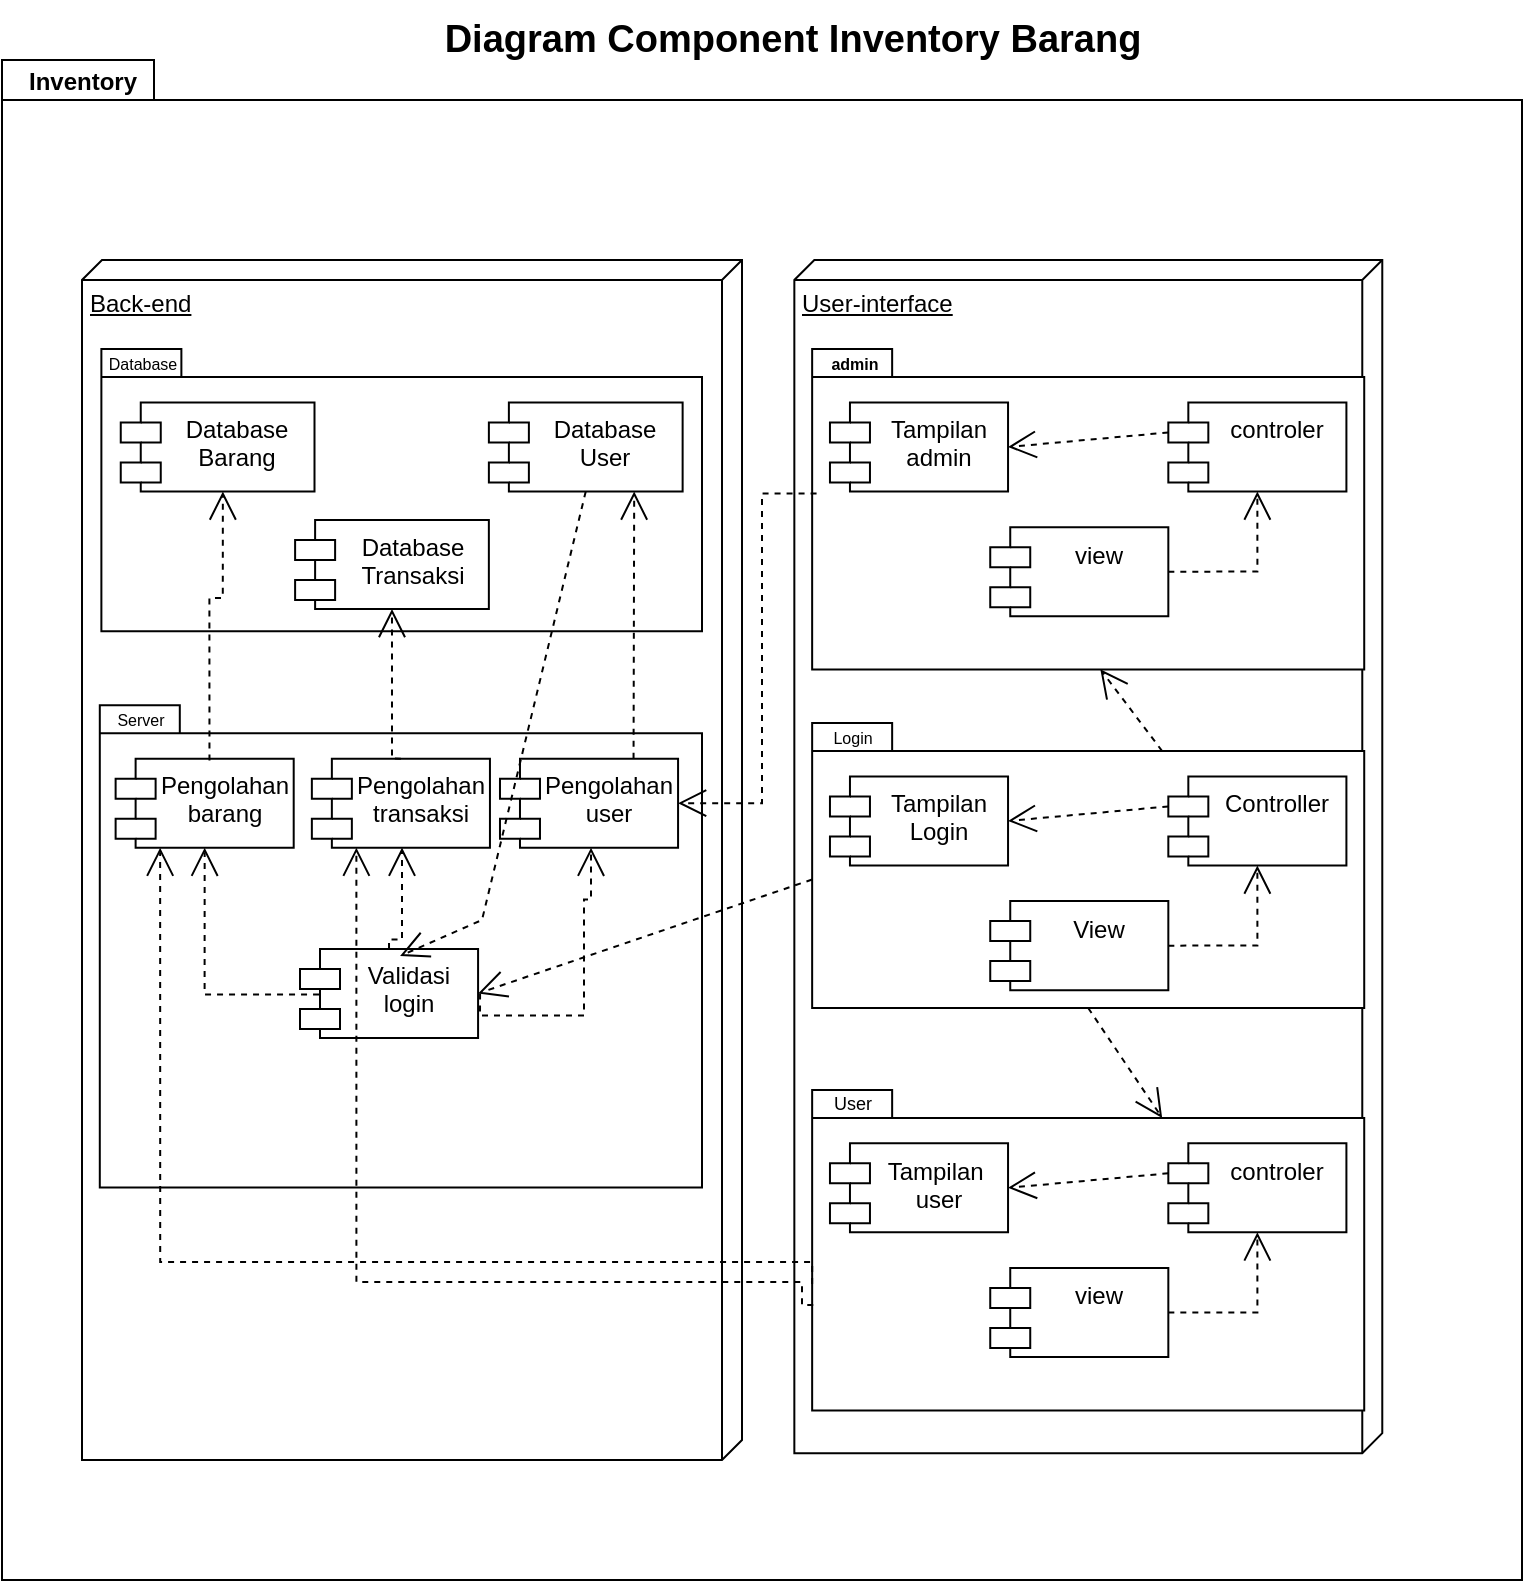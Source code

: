 <mxfile version="26.0.2">
  <diagram name="Page-1" id="b5b7bab2-c9e2-2cf4-8b2a-24fd1a2a6d21">
    <mxGraphModel dx="880" dy="434" grid="1" gridSize="10" guides="1" tooltips="1" connect="1" arrows="1" fold="1" page="1" pageScale="1" pageWidth="827" pageHeight="1169" background="none" math="0" shadow="0">
      <root>
        <mxCell id="0" />
        <mxCell id="1" parent="0" />
        <mxCell id="ecqd3dv0WwiQIUdbboKw-64" value="" style="shape=folder;fontStyle=1;spacingTop=10;tabWidth=40;tabHeight=20;tabPosition=left;html=1;whiteSpace=wrap;" parent="1" vertex="1">
          <mxGeometry x="50" y="40" width="760" height="760" as="geometry" />
        </mxCell>
        <mxCell id="ecqd3dv0WwiQIUdbboKw-63" value="" style="group" parent="1" vertex="1" connectable="0">
          <mxGeometry x="90" y="140" width="650.14" height="600" as="geometry" />
        </mxCell>
        <mxCell id="ecqd3dv0WwiQIUdbboKw-3" value="Back-end" style="verticalAlign=top;align=left;spacingTop=8;spacingLeft=2;spacingRight=12;shape=cube;size=10;direction=south;fontStyle=4;html=1;whiteSpace=wrap;" parent="ecqd3dv0WwiQIUdbboKw-63" vertex="1">
          <mxGeometry width="330" height="600" as="geometry" />
        </mxCell>
        <mxCell id="ecqd3dv0WwiQIUdbboKw-13" value="" style="group" parent="ecqd3dv0WwiQIUdbboKw-63" vertex="1" connectable="0">
          <mxGeometry y="35.62" width="310" height="150" as="geometry" />
        </mxCell>
        <mxCell id="ecqd3dv0WwiQIUdbboKw-6" value="" style="shape=folder;fontStyle=1;spacingTop=10;tabWidth=40;tabHeight=14;tabPosition=left;html=1;whiteSpace=wrap;" parent="ecqd3dv0WwiQIUdbboKw-13" vertex="1">
          <mxGeometry x="9.69" y="8.9" width="300.31" height="141.1" as="geometry" />
        </mxCell>
        <mxCell id="ecqd3dv0WwiQIUdbboKw-7" value="&lt;font style=&quot;font-size: 8px;&quot;&gt;Database&lt;/font&gt;" style="text;html=1;align=center;verticalAlign=middle;resizable=0;points=[];autosize=1;strokeColor=none;fillColor=none;" parent="ecqd3dv0WwiQIUdbboKw-13" vertex="1">
          <mxGeometry width="60" height="30" as="geometry" />
        </mxCell>
        <mxCell id="ecqd3dv0WwiQIUdbboKw-8" value="Database Barang" style="shape=module;align=left;spacingLeft=20;align=center;verticalAlign=top;whiteSpace=wrap;html=1;" parent="ecqd3dv0WwiQIUdbboKw-13" vertex="1">
          <mxGeometry x="19.375" y="35.618" width="96.875" height="44.523" as="geometry" />
        </mxCell>
        <mxCell id="ecqd3dv0WwiQIUdbboKw-9" value="Database User" style="shape=module;align=left;spacingLeft=20;align=center;verticalAlign=top;whiteSpace=wrap;html=1;" parent="ecqd3dv0WwiQIUdbboKw-13" vertex="1">
          <mxGeometry x="203.438" y="35.618" width="96.875" height="44.523" as="geometry" />
        </mxCell>
        <mxCell id="zsHRjRNGqq08LrbUNraX-6" value="Database Transaksi" style="shape=module;align=left;spacingLeft=20;align=center;verticalAlign=top;whiteSpace=wrap;html=1;" parent="ecqd3dv0WwiQIUdbboKw-13" vertex="1">
          <mxGeometry x="106.557" y="94.378" width="96.875" height="44.523" as="geometry" />
        </mxCell>
        <mxCell id="ecqd3dv0WwiQIUdbboKw-14" value="" style="group" parent="ecqd3dv0WwiQIUdbboKw-63" vertex="1" connectable="0">
          <mxGeometry y="213.704" width="310" height="250" as="geometry" />
        </mxCell>
        <mxCell id="ecqd3dv0WwiQIUdbboKw-15" value="" style="shape=folder;fontStyle=1;spacingTop=10;tabWidth=40;tabHeight=14;tabPosition=left;html=1;whiteSpace=wrap;" parent="ecqd3dv0WwiQIUdbboKw-14" vertex="1">
          <mxGeometry x="8.9" y="8.9" width="301.1" height="241.1" as="geometry" />
        </mxCell>
        <mxCell id="ecqd3dv0WwiQIUdbboKw-16" value="&lt;font style=&quot;font-size: 8px;&quot;&gt;Server&lt;/font&gt;" style="text;html=1;align=center;verticalAlign=middle;resizable=0;points=[];autosize=1;strokeColor=none;fillColor=none;" parent="ecqd3dv0WwiQIUdbboKw-14" vertex="1">
          <mxGeometry x="4.452" width="50" height="30" as="geometry" />
        </mxCell>
        <mxCell id="ecqd3dv0WwiQIUdbboKw-17" value="Pengolahan barang" style="shape=module;align=left;spacingLeft=20;align=center;verticalAlign=top;whiteSpace=wrap;html=1;" parent="ecqd3dv0WwiQIUdbboKw-14" vertex="1">
          <mxGeometry x="16.809" y="35.617" width="89.043" height="44.522" as="geometry" />
        </mxCell>
        <mxCell id="ecqd3dv0WwiQIUdbboKw-18" value="Validasi login" style="shape=module;align=left;spacingLeft=20;align=center;verticalAlign=top;whiteSpace=wrap;html=1;" parent="ecqd3dv0WwiQIUdbboKw-14" vertex="1">
          <mxGeometry x="108.998" y="130.738" width="89.043" height="44.522" as="geometry" />
        </mxCell>
        <mxCell id="ecqd3dv0WwiQIUdbboKw-19" value="Pengolahan user" style="shape=module;align=left;spacingLeft=20;align=center;verticalAlign=top;whiteSpace=wrap;html=1;" parent="ecqd3dv0WwiQIUdbboKw-14" vertex="1">
          <mxGeometry x="208.991" y="35.617" width="89.043" height="44.522" as="geometry" />
        </mxCell>
        <mxCell id="ecqd3dv0WwiQIUdbboKw-21" value="" style="endArrow=open;endSize=12;dashed=1;html=1;rounded=0;entryX=0.5;entryY=1;entryDx=0;entryDy=0;exitX=0.107;exitY=0.513;exitDx=0;exitDy=0;exitPerimeter=0;edgeStyle=orthogonalEdgeStyle;" parent="ecqd3dv0WwiQIUdbboKw-14" source="ecqd3dv0WwiQIUdbboKw-18" target="ecqd3dv0WwiQIUdbboKw-17" edge="1">
          <mxGeometry width="160" relative="1" as="geometry">
            <mxPoint x="80.139" y="80.139" as="sourcePoint" />
            <mxPoint x="26.713" y="120.208" as="targetPoint" />
            <Array as="points">
              <mxPoint x="61" y="154" />
            </Array>
          </mxGeometry>
        </mxCell>
        <mxCell id="zsHRjRNGqq08LrbUNraX-1" value="Pengolahan transaksi" style="shape=module;align=left;spacingLeft=20;align=center;verticalAlign=top;whiteSpace=wrap;html=1;" parent="ecqd3dv0WwiQIUdbboKw-14" vertex="1">
          <mxGeometry x="114.931" y="35.617" width="89.043" height="44.522" as="geometry" />
        </mxCell>
        <mxCell id="zsHRjRNGqq08LrbUNraX-17" value="" style="endArrow=open;endSize=12;dashed=1;html=1;rounded=0;entryX=0.5;entryY=1;entryDx=0;entryDy=0;exitX=1;exitY=0.5;exitDx=0;exitDy=0;edgeStyle=orthogonalEdgeStyle;" parent="ecqd3dv0WwiQIUdbboKw-14" edge="1">
          <mxGeometry width="160" relative="1" as="geometry">
            <mxPoint x="199.041" y="152.998" as="sourcePoint" />
            <mxPoint x="254.512" y="80.139" as="targetPoint" />
            <Array as="points">
              <mxPoint x="199" y="164" />
              <mxPoint x="251" y="164" />
              <mxPoint x="251" y="106" />
              <mxPoint x="255" y="106" />
            </Array>
          </mxGeometry>
        </mxCell>
        <mxCell id="zsHRjRNGqq08LrbUNraX-19" value="" style="endArrow=open;endSize=12;dashed=1;html=1;rounded=0;entryX=0.5;entryY=1;entryDx=0;entryDy=0;exitX=0.5;exitY=0;exitDx=0;exitDy=0;edgeStyle=orthogonalEdgeStyle;" parent="ecqd3dv0WwiQIUdbboKw-14" source="ecqd3dv0WwiQIUdbboKw-18" target="zsHRjRNGqq08LrbUNraX-1" edge="1">
          <mxGeometry width="160" relative="1" as="geometry">
            <mxPoint x="129" y="164" as="sourcePoint" />
            <mxPoint x="71" y="90" as="targetPoint" />
            <Array as="points">
              <mxPoint x="153" y="126" />
              <mxPoint x="160" y="126" />
              <mxPoint x="160" y="80" />
            </Array>
          </mxGeometry>
        </mxCell>
        <mxCell id="ecqd3dv0WwiQIUdbboKw-23" value="" style="endArrow=open;endSize=12;dashed=1;html=1;rounded=0;entryX=0.527;entryY=1;entryDx=0;entryDy=0;exitX=0.527;exitY=0.02;exitDx=0;exitDy=0;exitPerimeter=0;edgeStyle=orthogonalEdgeStyle;entryPerimeter=0;" parent="ecqd3dv0WwiQIUdbboKw-63" source="ecqd3dv0WwiQIUdbboKw-17" target="ecqd3dv0WwiQIUdbboKw-8" edge="1">
          <mxGeometry width="160" relative="1" as="geometry">
            <mxPoint x="106.852" y="169.182" as="sourcePoint" />
            <mxPoint x="61.44" y="128.222" as="targetPoint" />
            <Array as="points">
              <mxPoint x="64" y="169" />
              <mxPoint x="70" y="169" />
            </Array>
          </mxGeometry>
        </mxCell>
        <mxCell id="ecqd3dv0WwiQIUdbboKw-28" value="" style="endArrow=open;endSize=12;dashed=1;html=1;rounded=0;entryX=0.75;entryY=1;entryDx=0;entryDy=0;exitX=0.75;exitY=0;exitDx=0;exitDy=0;" parent="ecqd3dv0WwiQIUdbboKw-63" source="ecqd3dv0WwiQIUdbboKw-19" target="ecqd3dv0WwiQIUdbboKw-9" edge="1">
          <mxGeometry width="160" relative="1" as="geometry">
            <mxPoint x="106.852" y="320.556" as="sourcePoint" />
            <mxPoint x="249.321" y="320.556" as="targetPoint" />
          </mxGeometry>
        </mxCell>
        <mxCell id="ecqd3dv0WwiQIUdbboKw-29" value="User-interface" style="verticalAlign=top;align=left;spacingTop=8;spacingLeft=2;spacingRight=12;shape=cube;size=10;direction=south;fontStyle=4;html=1;whiteSpace=wrap;" parent="ecqd3dv0WwiQIUdbboKw-63" vertex="1">
          <mxGeometry x="356.173" width="293.967" height="596.59" as="geometry" />
        </mxCell>
        <mxCell id="ecqd3dv0WwiQIUdbboKw-30" value="" style="group" parent="ecqd3dv0WwiQIUdbboKw-63" vertex="1" connectable="0">
          <mxGeometry x="356.173" y="35.617" width="284.938" height="169.182" as="geometry" />
        </mxCell>
        <mxCell id="ecqd3dv0WwiQIUdbboKw-31" value="" style="shape=folder;fontStyle=1;spacingTop=10;tabWidth=40;tabHeight=14;tabPosition=left;html=1;whiteSpace=wrap;" parent="ecqd3dv0WwiQIUdbboKw-30" vertex="1">
          <mxGeometry x="8.904" y="8.904" width="276.034" height="160.278" as="geometry" />
        </mxCell>
        <mxCell id="ecqd3dv0WwiQIUdbboKw-32" value="&lt;font style=&quot;&quot; size=&quot;1&quot;&gt;&lt;span style=&quot;font-size: 8px;&quot;&gt;admin&lt;/span&gt;&lt;/font&gt;" style="text;html=1;align=center;verticalAlign=middle;resizable=0;points=[];autosize=1;strokeColor=none;fillColor=none;fontStyle=1" parent="ecqd3dv0WwiQIUdbboKw-30" vertex="1">
          <mxGeometry x="4.452" width="50" height="30" as="geometry" />
        </mxCell>
        <mxCell id="ecqd3dv0WwiQIUdbboKw-33" value="Tampilan admin" style="shape=module;align=left;spacingLeft=20;align=center;verticalAlign=top;whiteSpace=wrap;html=1;" parent="ecqd3dv0WwiQIUdbboKw-30" vertex="1">
          <mxGeometry x="17.809" y="35.617" width="89.043" height="44.522" as="geometry" />
        </mxCell>
        <mxCell id="ecqd3dv0WwiQIUdbboKw-34" value="controler" style="shape=module;align=left;spacingLeft=20;align=center;verticalAlign=top;whiteSpace=wrap;html=1;" parent="ecqd3dv0WwiQIUdbboKw-30" vertex="1">
          <mxGeometry x="186.991" y="35.617" width="89.043" height="44.522" as="geometry" />
        </mxCell>
        <mxCell id="ecqd3dv0WwiQIUdbboKw-45" value="view" style="shape=module;align=left;spacingLeft=20;align=center;verticalAlign=top;whiteSpace=wrap;html=1;" parent="ecqd3dv0WwiQIUdbboKw-30" vertex="1">
          <mxGeometry x="97.948" y="97.948" width="89.043" height="44.522" as="geometry" />
        </mxCell>
        <mxCell id="ecqd3dv0WwiQIUdbboKw-46" value="" style="endArrow=open;endSize=12;dashed=1;html=1;rounded=0;entryX=0.5;entryY=1;entryDx=0;entryDy=0;exitX=1;exitY=0.5;exitDx=0;exitDy=0;edgeStyle=orthogonalEdgeStyle;" parent="ecqd3dv0WwiQIUdbboKw-30" source="ecqd3dv0WwiQIUdbboKw-45" target="ecqd3dv0WwiQIUdbboKw-34" edge="1">
          <mxGeometry width="160" relative="1" as="geometry">
            <mxPoint x="-89.043" y="240.417" as="sourcePoint" />
            <mxPoint x="53.426" y="240.417" as="targetPoint" />
          </mxGeometry>
        </mxCell>
        <mxCell id="ecqd3dv0WwiQIUdbboKw-47" value="" style="endArrow=open;endSize=12;dashed=1;html=1;rounded=0;entryX=1;entryY=0.5;entryDx=0;entryDy=0;exitX=0;exitY=0;exitDx=0;exitDy=15;exitPerimeter=0;" parent="ecqd3dv0WwiQIUdbboKw-30" source="ecqd3dv0WwiQIUdbboKw-34" target="ecqd3dv0WwiQIUdbboKw-33" edge="1">
          <mxGeometry width="160" relative="1" as="geometry">
            <mxPoint x="-89.043" y="240.417" as="sourcePoint" />
            <mxPoint x="53.426" y="240.417" as="targetPoint" />
          </mxGeometry>
        </mxCell>
        <mxCell id="ecqd3dv0WwiQIUdbboKw-35" value="" style="group" parent="ecqd3dv0WwiQIUdbboKw-63" vertex="1" connectable="0">
          <mxGeometry x="356.173" y="293.843" width="284.938" height="151.374" as="geometry" />
        </mxCell>
        <mxCell id="ecqd3dv0WwiQIUdbboKw-36" value="" style="shape=folder;fontStyle=1;spacingTop=10;tabWidth=40;tabHeight=14;tabPosition=left;html=1;whiteSpace=wrap;" parent="ecqd3dv0WwiQIUdbboKw-35" vertex="1">
          <mxGeometry x="8.904" y="-62.33" width="276.034" height="142.469" as="geometry" />
        </mxCell>
        <mxCell id="ecqd3dv0WwiQIUdbboKw-38" value="Tampilan Login" style="shape=module;align=left;spacingLeft=20;align=center;verticalAlign=top;whiteSpace=wrap;html=1;" parent="ecqd3dv0WwiQIUdbboKw-35" vertex="1">
          <mxGeometry x="17.809" y="-35.617" width="89.043" height="44.522" as="geometry" />
        </mxCell>
        <mxCell id="ecqd3dv0WwiQIUdbboKw-39" value="View" style="shape=module;align=left;spacingLeft=20;align=center;verticalAlign=top;whiteSpace=wrap;html=1;" parent="ecqd3dv0WwiQIUdbboKw-35" vertex="1">
          <mxGeometry x="97.948" y="26.713" width="89.043" height="44.522" as="geometry" />
        </mxCell>
        <mxCell id="ecqd3dv0WwiQIUdbboKw-40" value="Controller" style="shape=module;align=left;spacingLeft=20;align=center;verticalAlign=top;whiteSpace=wrap;html=1;" parent="ecqd3dv0WwiQIUdbboKw-35" vertex="1">
          <mxGeometry x="186.991" y="-35.617" width="89.043" height="44.522" as="geometry" />
        </mxCell>
        <mxCell id="ecqd3dv0WwiQIUdbboKw-41" value="" style="endArrow=open;endSize=12;dashed=1;html=1;rounded=0;entryX=0.5;entryY=1;entryDx=0;entryDy=0;exitX=1;exitY=0.5;exitDx=0;exitDy=0;edgeStyle=orthogonalEdgeStyle;" parent="ecqd3dv0WwiQIUdbboKw-35" source="ecqd3dv0WwiQIUdbboKw-39" target="ecqd3dv0WwiQIUdbboKw-40" edge="1">
          <mxGeometry width="160" relative="1" as="geometry">
            <mxPoint x="80.139" y="8.904" as="sourcePoint" />
            <mxPoint x="26.713" y="48.974" as="targetPoint" />
            <Array as="points">
              <mxPoint x="231.512" y="48.974" />
            </Array>
          </mxGeometry>
        </mxCell>
        <mxCell id="ecqd3dv0WwiQIUdbboKw-62" value="" style="endArrow=open;endSize=12;dashed=1;html=1;rounded=0;entryX=1;entryY=0.5;entryDx=0;entryDy=0;exitX=0;exitY=0;exitDx=0;exitDy=15;exitPerimeter=0;" parent="ecqd3dv0WwiQIUdbboKw-35" source="ecqd3dv0WwiQIUdbboKw-40" target="ecqd3dv0WwiQIUdbboKw-38" edge="1">
          <mxGeometry width="160" relative="1" as="geometry">
            <mxPoint x="195.895" y="170.073" as="sourcePoint" />
            <mxPoint x="115.756" y="178.977" as="targetPoint" />
          </mxGeometry>
        </mxCell>
        <mxCell id="ecqd3dv0WwiQIUdbboKw-48" value="" style="endArrow=open;endSize=12;dashed=1;html=1;rounded=0;entryX=1;entryY=0.5;entryDx=0;entryDy=0;exitX=0.008;exitY=0.451;exitDx=0;exitDy=0;exitPerimeter=0;edgeStyle=orthogonalEdgeStyle;" parent="ecqd3dv0WwiQIUdbboKw-63" source="ecqd3dv0WwiQIUdbboKw-31" target="ecqd3dv0WwiQIUdbboKw-19" edge="1">
          <mxGeometry width="160" relative="1" as="geometry">
            <mxPoint x="302.747" y="320.556" as="sourcePoint" />
            <mxPoint x="445.216" y="320.556" as="targetPoint" />
            <Array as="points">
              <mxPoint x="340" y="117" />
              <mxPoint x="340" y="272" />
            </Array>
          </mxGeometry>
        </mxCell>
        <mxCell id="ecqd3dv0WwiQIUdbboKw-37" value="&lt;font style=&quot;font-size: 8px;&quot;&gt;Login&lt;/font&gt;" style="text;html=1;align=center;verticalAlign=middle;resizable=0;points=[];autosize=1;strokeColor=none;fillColor=none;fontStyle=0" parent="ecqd3dv0WwiQIUdbboKw-63" vertex="1">
          <mxGeometry x="365.077" y="222.608" width="40" height="30" as="geometry" />
        </mxCell>
        <mxCell id="ecqd3dv0WwiQIUdbboKw-51" value="" style="endArrow=open;endSize=12;dashed=1;html=1;rounded=0;entryX=0.522;entryY=0.999;entryDx=0;entryDy=0;entryPerimeter=0;exitX=0;exitY=0;exitDx=175;exitDy=14;exitPerimeter=0;" parent="ecqd3dv0WwiQIUdbboKw-63" source="ecqd3dv0WwiQIUdbboKw-36" target="ecqd3dv0WwiQIUdbboKw-31" edge="1">
          <mxGeometry width="160" relative="1" as="geometry">
            <mxPoint x="373.981" y="315.213" as="sourcePoint" />
            <mxPoint x="195.895" y="342.817" as="targetPoint" />
          </mxGeometry>
        </mxCell>
        <mxCell id="ecqd3dv0WwiQIUdbboKw-52" value="" style="shape=folder;fontStyle=1;spacingTop=10;tabWidth=40;tabHeight=14;tabPosition=left;html=1;whiteSpace=wrap;" parent="ecqd3dv0WwiQIUdbboKw-63" vertex="1">
          <mxGeometry x="365.077" y="414.942" width="276.034" height="160.278" as="geometry" />
        </mxCell>
        <mxCell id="ecqd3dv0WwiQIUdbboKw-53" value="Tampilan&amp;nbsp; user" style="shape=module;align=left;spacingLeft=20;align=center;verticalAlign=top;whiteSpace=wrap;html=1;" parent="ecqd3dv0WwiQIUdbboKw-63" vertex="1">
          <mxGeometry x="373.981" y="441.655" width="89.043" height="44.522" as="geometry" />
        </mxCell>
        <mxCell id="ecqd3dv0WwiQIUdbboKw-54" value="controler" style="shape=module;align=left;spacingLeft=20;align=center;verticalAlign=top;whiteSpace=wrap;html=1;" parent="ecqd3dv0WwiQIUdbboKw-63" vertex="1">
          <mxGeometry x="543.164" y="441.655" width="89.043" height="44.522" as="geometry" />
        </mxCell>
        <mxCell id="ecqd3dv0WwiQIUdbboKw-55" value="view" style="shape=module;align=left;spacingLeft=20;align=center;verticalAlign=top;whiteSpace=wrap;html=1;" parent="ecqd3dv0WwiQIUdbboKw-63" vertex="1">
          <mxGeometry x="454.12" y="503.985" width="89.043" height="44.522" as="geometry" />
        </mxCell>
        <mxCell id="ecqd3dv0WwiQIUdbboKw-56" value="" style="endArrow=open;endSize=12;dashed=1;html=1;rounded=0;entryX=0.5;entryY=1;entryDx=0;entryDy=0;exitX=1;exitY=0.5;exitDx=0;exitDy=0;edgeStyle=orthogonalEdgeStyle;" parent="ecqd3dv0WwiQIUdbboKw-63" source="ecqd3dv0WwiQIUdbboKw-55" target="ecqd3dv0WwiQIUdbboKw-54" edge="1">
          <mxGeometry width="160" relative="1" as="geometry">
            <mxPoint x="267.13" y="614.399" as="sourcePoint" />
            <mxPoint x="409.599" y="614.399" as="targetPoint" />
          </mxGeometry>
        </mxCell>
        <mxCell id="ecqd3dv0WwiQIUdbboKw-57" value="" style="endArrow=open;endSize=12;dashed=1;html=1;rounded=0;entryX=1;entryY=0.5;entryDx=0;entryDy=0;exitX=0;exitY=0;exitDx=0;exitDy=15;exitPerimeter=0;" parent="ecqd3dv0WwiQIUdbboKw-63" source="ecqd3dv0WwiQIUdbboKw-54" target="ecqd3dv0WwiQIUdbboKw-53" edge="1">
          <mxGeometry width="160" relative="1" as="geometry">
            <mxPoint x="267.13" y="614.399" as="sourcePoint" />
            <mxPoint x="409.599" y="614.399" as="targetPoint" />
          </mxGeometry>
        </mxCell>
        <mxCell id="ecqd3dv0WwiQIUdbboKw-58" value="&lt;font style=&quot;font-size: 9px;&quot;&gt;User&lt;/font&gt;" style="text;html=1;align=center;verticalAlign=middle;resizable=0;points=[];autosize=1;strokeColor=none;fillColor=none;fontSize=4;fontStyle=0" parent="ecqd3dv0WwiQIUdbboKw-63" vertex="1">
          <mxGeometry x="365.077" y="412.27" width="40" height="20" as="geometry" />
        </mxCell>
        <mxCell id="ecqd3dv0WwiQIUdbboKw-60" value="" style="endArrow=open;endSize=12;dashed=1;html=1;rounded=0;entryX=0.25;entryY=1;entryDx=0;entryDy=0;exitX=0;exitY=0;exitDx=0;exitDy=97;exitPerimeter=0;edgeStyle=orthogonalEdgeStyle;" parent="ecqd3dv0WwiQIUdbboKw-63" source="ecqd3dv0WwiQIUdbboKw-52" target="ecqd3dv0WwiQIUdbboKw-17" edge="1">
          <mxGeometry width="160" relative="1" as="geometry">
            <mxPoint x="605.494" y="498.642" as="sourcePoint" />
            <mxPoint x="747.963" y="498.642" as="targetPoint" />
            <Array as="points">
              <mxPoint x="365" y="501" />
              <mxPoint x="39" y="501" />
            </Array>
          </mxGeometry>
        </mxCell>
        <mxCell id="ecqd3dv0WwiQIUdbboKw-61" value="" style="endArrow=open;endSize=12;dashed=1;html=1;rounded=0;entryX=0;entryY=0;entryDx=175;entryDy=14;entryPerimeter=0;exitX=0.5;exitY=1;exitDx=0;exitDy=0;exitPerimeter=0;" parent="ecqd3dv0WwiQIUdbboKw-63" source="ecqd3dv0WwiQIUdbboKw-36" target="ecqd3dv0WwiQIUdbboKw-52" edge="1">
          <mxGeometry width="160" relative="1" as="geometry">
            <mxPoint x="471.929" y="249.321" as="sourcePoint" />
            <mxPoint x="614.398" y="249.321" as="targetPoint" />
          </mxGeometry>
        </mxCell>
        <mxCell id="zsHRjRNGqq08LrbUNraX-3" value="" style="endArrow=open;endSize=12;dashed=1;html=1;rounded=0;entryX=1;entryY=0.5;entryDx=0;entryDy=0;exitX=0;exitY=0;exitDx=0;exitDy=78.235;exitPerimeter=0;" parent="ecqd3dv0WwiQIUdbboKw-63" source="ecqd3dv0WwiQIUdbboKw-36" target="ecqd3dv0WwiQIUdbboKw-18" edge="1">
          <mxGeometry width="160" relative="1" as="geometry">
            <mxPoint x="363" y="339.844" as="sourcePoint" />
            <mxPoint x="284" y="293.844" as="targetPoint" />
          </mxGeometry>
        </mxCell>
        <mxCell id="zsHRjRNGqq08LrbUNraX-9" value="" style="endArrow=open;endSize=12;dashed=1;html=1;rounded=0;entryX=0.562;entryY=0.08;entryDx=0;entryDy=0;exitX=0.5;exitY=1;exitDx=0;exitDy=0;entryPerimeter=0;" parent="ecqd3dv0WwiQIUdbboKw-63" source="ecqd3dv0WwiQIUdbboKw-9" target="ecqd3dv0WwiQIUdbboKw-18" edge="1">
          <mxGeometry width="160" relative="1" as="geometry">
            <mxPoint x="286" y="259" as="sourcePoint" />
            <mxPoint x="286" y="126" as="targetPoint" />
            <Array as="points">
              <mxPoint x="200" y="330" />
            </Array>
          </mxGeometry>
        </mxCell>
        <mxCell id="zsHRjRNGqq08LrbUNraX-4" value="" style="endArrow=open;endSize=12;dashed=1;html=1;rounded=0;entryX=0.5;entryY=1;entryDx=0;entryDy=0;exitX=0.5;exitY=0;exitDx=0;exitDy=0;edgeStyle=orthogonalEdgeStyle;" parent="ecqd3dv0WwiQIUdbboKw-63" source="zsHRjRNGqq08LrbUNraX-1" target="zsHRjRNGqq08LrbUNraX-6" edge="1">
          <mxGeometry width="160" relative="1" as="geometry">
            <mxPoint x="110" y="463.7" as="sourcePoint" />
            <mxPoint x="111" y="329.7" as="targetPoint" />
            <Array as="points">
              <mxPoint x="155" y="249" />
            </Array>
          </mxGeometry>
        </mxCell>
        <mxCell id="zsHRjRNGqq08LrbUNraX-22" value="" style="endArrow=open;endSize=12;dashed=1;html=1;rounded=0;entryX=0.25;entryY=1;entryDx=0;entryDy=0;exitX=0.002;exitY=0.671;exitDx=0;exitDy=0;exitPerimeter=0;edgeStyle=orthogonalEdgeStyle;" parent="ecqd3dv0WwiQIUdbboKw-63" source="ecqd3dv0WwiQIUdbboKw-52" target="zsHRjRNGqq08LrbUNraX-1" edge="1">
          <mxGeometry width="160" relative="1" as="geometry">
            <mxPoint x="375" y="522" as="sourcePoint" />
            <mxPoint x="49" y="304" as="targetPoint" />
            <Array as="points">
              <mxPoint x="360" y="523" />
              <mxPoint x="360" y="511" />
              <mxPoint x="137" y="511" />
            </Array>
          </mxGeometry>
        </mxCell>
        <mxCell id="ecqd3dv0WwiQIUdbboKw-66" value="&lt;b&gt;Inventory&lt;/b&gt;" style="text;html=1;align=center;verticalAlign=middle;resizable=0;points=[];autosize=1;strokeColor=none;fillColor=none;" parent="1" vertex="1">
          <mxGeometry x="50" y="36" width="80" height="30" as="geometry" />
        </mxCell>
        <mxCell id="Kd_1s0RNw73D6X8AvtVO-1" value="&lt;b&gt;&lt;font style=&quot;font-size: 19px;&quot;&gt;Diagram Component Inventory Barang&lt;/font&gt;&lt;/b&gt;" style="text;html=1;align=center;verticalAlign=middle;resizable=0;points=[];autosize=1;strokeColor=none;fillColor=none;" vertex="1" parent="1">
          <mxGeometry x="260" y="10" width="370" height="40" as="geometry" />
        </mxCell>
      </root>
    </mxGraphModel>
  </diagram>
</mxfile>
